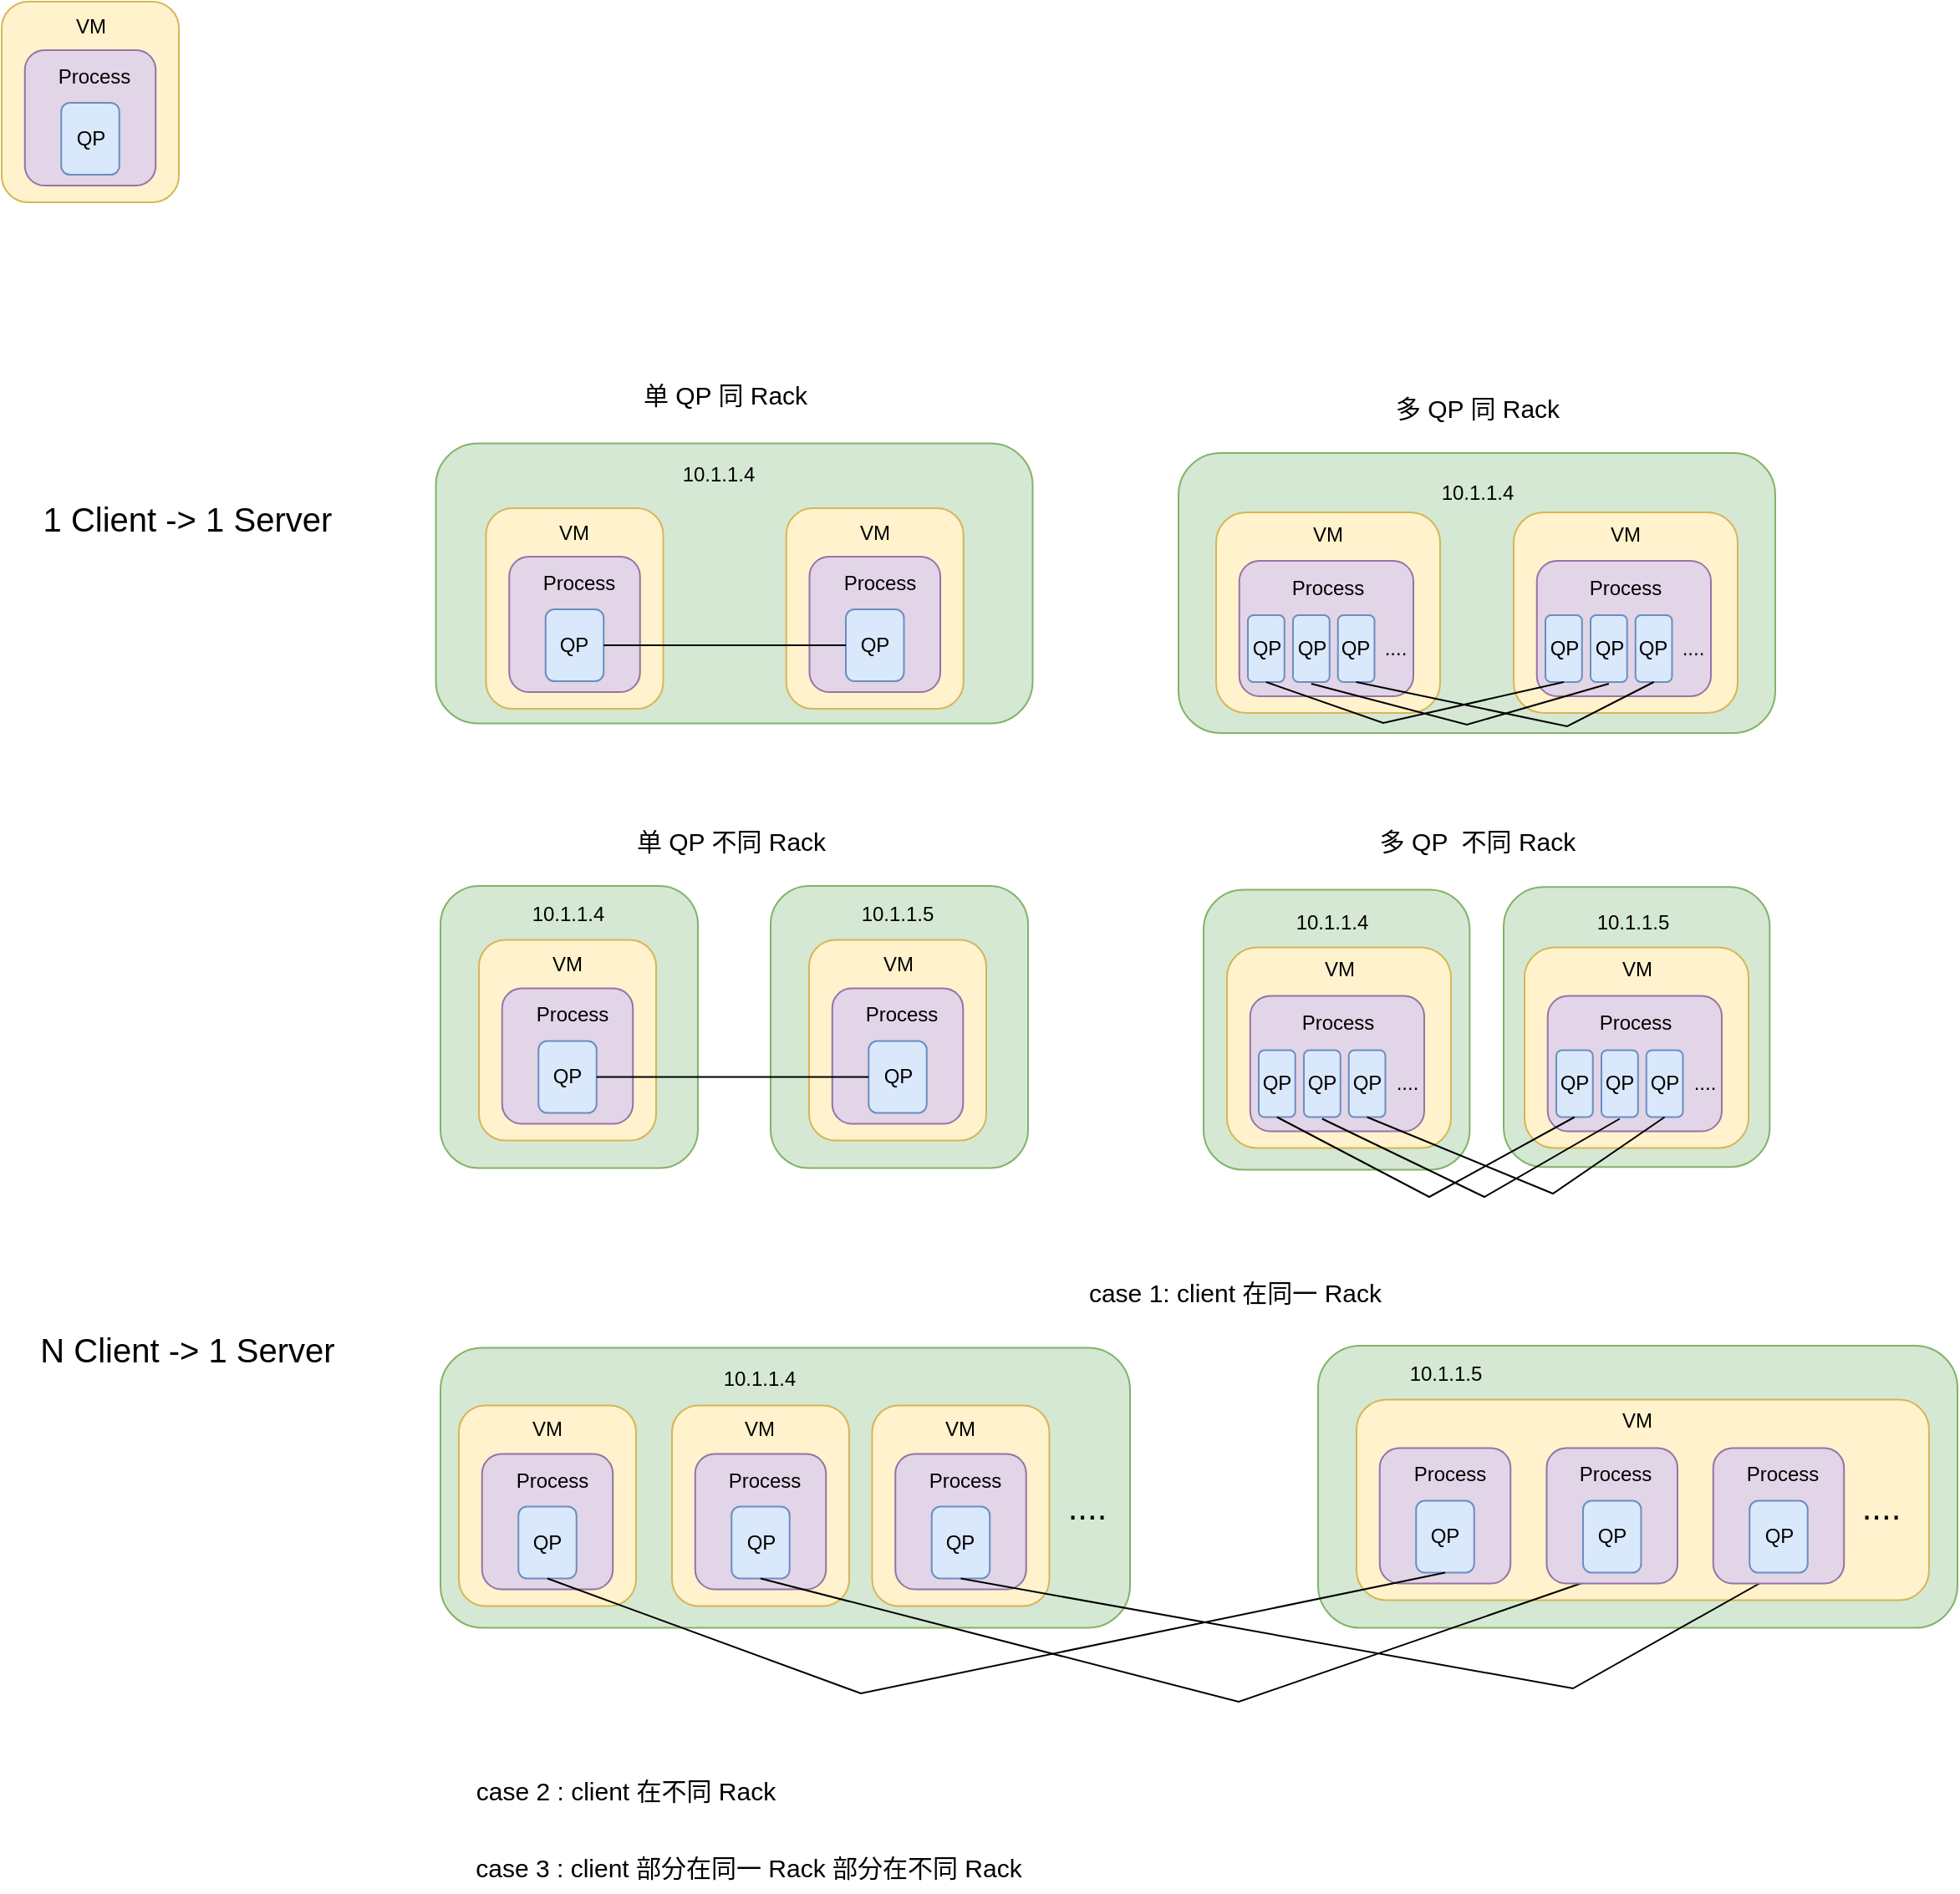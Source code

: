 <mxfile version="26.2.14">
  <diagram name="第 1 页" id="bb4P5hw4HZRwwf8iZv8R">
    <mxGraphModel dx="2183" dy="1840" grid="0" gridSize="10" guides="1" tooltips="1" connect="1" arrows="1" fold="1" page="0" pageScale="1" pageWidth="827" pageHeight="1169" math="0" shadow="0">
      <root>
        <mxCell id="0" />
        <mxCell id="1" parent="0" />
        <mxCell id="e23MiZItnUsEhFVkmW49-111" value="" style="rounded=1;whiteSpace=wrap;html=1;fillColor=#d5e8d4;strokeColor=#82b366;" vertex="1" parent="1">
          <mxGeometry x="681.5" y="-5.38" width="159.19" height="167.5" as="geometry" />
        </mxCell>
        <mxCell id="e23MiZItnUsEhFVkmW49-19" value="" style="rounded=1;whiteSpace=wrap;html=1;fillColor=#d5e8d4;strokeColor=#82b366;" vertex="1" parent="1">
          <mxGeometry x="487" y="-265" width="357" height="167.5" as="geometry" />
        </mxCell>
        <mxCell id="89p4u61IxVl6NUVOiBiR-15" value="" style="rounded=1;whiteSpace=wrap;html=1;fillColor=#d5e8d4;strokeColor=#82b366;" parent="1" vertex="1">
          <mxGeometry x="42.75" y="-270.75" width="357" height="167.5" as="geometry" />
        </mxCell>
        <mxCell id="89p4u61IxVl6NUVOiBiR-1" value="" style="rounded=1;whiteSpace=wrap;html=1;fillColor=#fff2cc;strokeColor=#d6b656;" parent="1" vertex="1">
          <mxGeometry x="252.37" y="-232" width="106" height="120" as="geometry" />
        </mxCell>
        <mxCell id="89p4u61IxVl6NUVOiBiR-5" value="VM" style="text;strokeColor=none;align=center;fillColor=none;html=1;verticalAlign=middle;whiteSpace=wrap;rounded=0;" parent="1" vertex="1">
          <mxGeometry x="279.87" y="-224" width="51" height="13" as="geometry" />
        </mxCell>
        <mxCell id="89p4u61IxVl6NUVOiBiR-20" value="10.1.1.4" style="text;strokeColor=none;align=center;fillColor=none;html=1;verticalAlign=middle;whiteSpace=wrap;rounded=0;" parent="1" vertex="1">
          <mxGeometry x="156" y="-267" width="112" height="30" as="geometry" />
        </mxCell>
        <mxCell id="89p4u61IxVl6NUVOiBiR-43" value="" style="rounded=1;whiteSpace=wrap;html=1;fillColor=#e1d5e7;strokeColor=#9673a6;" parent="1" vertex="1">
          <mxGeometry x="266.25" y="-203" width="78.25" height="81" as="geometry" />
        </mxCell>
        <mxCell id="89p4u61IxVl6NUVOiBiR-3" value="QP" style="rounded=1;whiteSpace=wrap;html=1;fillColor=#dae8fc;strokeColor=#6c8ebf;" parent="1" vertex="1">
          <mxGeometry x="288" y="-171.5" width="34.75" height="43" as="geometry" />
        </mxCell>
        <mxCell id="89p4u61IxVl6NUVOiBiR-44" value="Process" style="text;strokeColor=none;align=center;fillColor=none;html=1;verticalAlign=middle;whiteSpace=wrap;rounded=0;" parent="1" vertex="1">
          <mxGeometry x="281.5" y="-195" width="53.25" height="16" as="geometry" />
        </mxCell>
        <mxCell id="89p4u61IxVl6NUVOiBiR-58" value="" style="rounded=1;whiteSpace=wrap;html=1;fillColor=#fff2cc;strokeColor=#d6b656;" parent="1" vertex="1">
          <mxGeometry x="72.75" y="-232" width="106" height="120" as="geometry" />
        </mxCell>
        <mxCell id="89p4u61IxVl6NUVOiBiR-59" value="VM" style="text;strokeColor=none;align=center;fillColor=none;html=1;verticalAlign=middle;whiteSpace=wrap;rounded=0;" parent="1" vertex="1">
          <mxGeometry x="100.25" y="-224" width="51" height="13" as="geometry" />
        </mxCell>
        <mxCell id="89p4u61IxVl6NUVOiBiR-60" value="" style="rounded=1;whiteSpace=wrap;html=1;fillColor=#e1d5e7;strokeColor=#9673a6;" parent="1" vertex="1">
          <mxGeometry x="86.63" y="-203" width="78.25" height="81" as="geometry" />
        </mxCell>
        <mxCell id="89p4u61IxVl6NUVOiBiR-61" value="QP" style="rounded=1;whiteSpace=wrap;html=1;fillColor=#dae8fc;strokeColor=#6c8ebf;" parent="1" vertex="1">
          <mxGeometry x="108.38" y="-171.5" width="34.75" height="43" as="geometry" />
        </mxCell>
        <mxCell id="89p4u61IxVl6NUVOiBiR-62" value="Process" style="text;strokeColor=none;align=center;fillColor=none;html=1;verticalAlign=middle;whiteSpace=wrap;rounded=0;" parent="1" vertex="1">
          <mxGeometry x="101.88" y="-195" width="53.25" height="16" as="geometry" />
        </mxCell>
        <mxCell id="89p4u61IxVl6NUVOiBiR-63" value="" style="endArrow=none;html=1;rounded=0;exitX=1;exitY=0.5;exitDx=0;exitDy=0;entryX=0;entryY=0.5;entryDx=0;entryDy=0;" parent="1" source="89p4u61IxVl6NUVOiBiR-61" target="89p4u61IxVl6NUVOiBiR-3" edge="1">
          <mxGeometry width="50" height="50" relative="1" as="geometry">
            <mxPoint x="101.75" y="48" as="sourcePoint" />
            <mxPoint x="151.75" y="-2" as="targetPoint" />
          </mxGeometry>
        </mxCell>
        <mxCell id="89p4u61IxVl6NUVOiBiR-65" value="" style="rounded=1;whiteSpace=wrap;html=1;fillColor=#fff2cc;strokeColor=#d6b656;" parent="1" vertex="1">
          <mxGeometry x="509.5" y="-229.5" width="134" height="120" as="geometry" />
        </mxCell>
        <mxCell id="89p4u61IxVl6NUVOiBiR-66" value="VM" style="text;strokeColor=none;align=center;fillColor=none;html=1;verticalAlign=middle;whiteSpace=wrap;rounded=0;" parent="1" vertex="1">
          <mxGeometry x="551" y="-222.5" width="51" height="13" as="geometry" />
        </mxCell>
        <mxCell id="89p4u61IxVl6NUVOiBiR-67" value="" style="rounded=1;whiteSpace=wrap;html=1;fillColor=#e1d5e7;strokeColor=#9673a6;" parent="1" vertex="1">
          <mxGeometry x="523.38" y="-200.5" width="104.12" height="81" as="geometry" />
        </mxCell>
        <mxCell id="89p4u61IxVl6NUVOiBiR-68" value="QP" style="rounded=1;whiteSpace=wrap;html=1;fillColor=#dae8fc;strokeColor=#6c8ebf;" parent="1" vertex="1">
          <mxGeometry x="528.5" y="-168" width="21.87" height="40" as="geometry" />
        </mxCell>
        <mxCell id="89p4u61IxVl6NUVOiBiR-69" value="Process" style="text;strokeColor=none;align=center;fillColor=none;html=1;verticalAlign=middle;whiteSpace=wrap;rounded=0;" parent="1" vertex="1">
          <mxGeometry x="549.87" y="-192.5" width="53.25" height="16" as="geometry" />
        </mxCell>
        <mxCell id="e23MiZItnUsEhFVkmW49-17" value="单 QP 同 Rack" style="text;strokeColor=none;align=center;fillColor=none;html=1;verticalAlign=middle;whiteSpace=wrap;rounded=0;fontSize=15;" vertex="1" parent="1">
          <mxGeometry x="160.63" y="-315" width="109.5" height="30" as="geometry" />
        </mxCell>
        <mxCell id="e23MiZItnUsEhFVkmW49-20" style="edgeStyle=orthogonalEdgeStyle;rounded=0;orthogonalLoop=1;jettySize=auto;html=1;exitX=0.5;exitY=1;exitDx=0;exitDy=0;" edge="1" parent="1" source="89p4u61IxVl6NUVOiBiR-66" target="89p4u61IxVl6NUVOiBiR-66">
          <mxGeometry relative="1" as="geometry" />
        </mxCell>
        <mxCell id="e23MiZItnUsEhFVkmW49-21" value="QP" style="rounded=1;whiteSpace=wrap;html=1;fillColor=#dae8fc;strokeColor=#6c8ebf;" vertex="1" parent="1">
          <mxGeometry x="555.5" y="-168" width="21.87" height="40" as="geometry" />
        </mxCell>
        <mxCell id="e23MiZItnUsEhFVkmW49-22" value="...." style="text;strokeColor=none;align=center;fillColor=none;html=1;verticalAlign=middle;whiteSpace=wrap;rounded=0;" vertex="1" parent="1">
          <mxGeometry x="604.24" y="-157" width="26.13" height="17.5" as="geometry" />
        </mxCell>
        <mxCell id="e23MiZItnUsEhFVkmW49-25" value="QP" style="rounded=1;whiteSpace=wrap;html=1;fillColor=#dae8fc;strokeColor=#6c8ebf;" vertex="1" parent="1">
          <mxGeometry x="582.37" y="-168" width="21.87" height="40" as="geometry" />
        </mxCell>
        <mxCell id="e23MiZItnUsEhFVkmW49-26" value="" style="rounded=1;whiteSpace=wrap;html=1;fillColor=#fff2cc;strokeColor=#d6b656;" vertex="1" parent="1">
          <mxGeometry x="687.5" y="-229.5" width="134" height="120" as="geometry" />
        </mxCell>
        <mxCell id="e23MiZItnUsEhFVkmW49-27" value="VM" style="text;strokeColor=none;align=center;fillColor=none;html=1;verticalAlign=middle;whiteSpace=wrap;rounded=0;" vertex="1" parent="1">
          <mxGeometry x="729" y="-222.5" width="51" height="13" as="geometry" />
        </mxCell>
        <mxCell id="e23MiZItnUsEhFVkmW49-28" value="" style="rounded=1;whiteSpace=wrap;html=1;fillColor=#e1d5e7;strokeColor=#9673a6;" vertex="1" parent="1">
          <mxGeometry x="701.38" y="-200.5" width="104.12" height="81" as="geometry" />
        </mxCell>
        <mxCell id="e23MiZItnUsEhFVkmW49-29" value="QP" style="rounded=1;whiteSpace=wrap;html=1;fillColor=#dae8fc;strokeColor=#6c8ebf;" vertex="1" parent="1">
          <mxGeometry x="706.5" y="-168" width="21.87" height="40" as="geometry" />
        </mxCell>
        <mxCell id="e23MiZItnUsEhFVkmW49-30" value="Process" style="text;strokeColor=none;align=center;fillColor=none;html=1;verticalAlign=middle;whiteSpace=wrap;rounded=0;" vertex="1" parent="1">
          <mxGeometry x="727.87" y="-192.5" width="53.25" height="16" as="geometry" />
        </mxCell>
        <mxCell id="e23MiZItnUsEhFVkmW49-31" style="edgeStyle=orthogonalEdgeStyle;rounded=0;orthogonalLoop=1;jettySize=auto;html=1;exitX=0.5;exitY=1;exitDx=0;exitDy=0;" edge="1" parent="1" source="e23MiZItnUsEhFVkmW49-27" target="e23MiZItnUsEhFVkmW49-27">
          <mxGeometry relative="1" as="geometry" />
        </mxCell>
        <mxCell id="e23MiZItnUsEhFVkmW49-32" value="QP" style="rounded=1;whiteSpace=wrap;html=1;fillColor=#dae8fc;strokeColor=#6c8ebf;" vertex="1" parent="1">
          <mxGeometry x="733.5" y="-168" width="21.87" height="40" as="geometry" />
        </mxCell>
        <mxCell id="e23MiZItnUsEhFVkmW49-33" value="...." style="text;strokeColor=none;align=center;fillColor=none;html=1;verticalAlign=middle;whiteSpace=wrap;rounded=0;" vertex="1" parent="1">
          <mxGeometry x="782.24" y="-157" width="26.13" height="17.5" as="geometry" />
        </mxCell>
        <mxCell id="e23MiZItnUsEhFVkmW49-34" value="QP" style="rounded=1;whiteSpace=wrap;html=1;fillColor=#dae8fc;strokeColor=#6c8ebf;" vertex="1" parent="1">
          <mxGeometry x="760.37" y="-168" width="21.87" height="40" as="geometry" />
        </mxCell>
        <mxCell id="e23MiZItnUsEhFVkmW49-36" value="" style="endArrow=none;html=1;rounded=0;exitX=0.5;exitY=1;exitDx=0;exitDy=0;entryX=0.5;entryY=1;entryDx=0;entryDy=0;" edge="1" parent="1" source="89p4u61IxVl6NUVOiBiR-68" target="e23MiZItnUsEhFVkmW49-29">
          <mxGeometry width="50" height="50" relative="1" as="geometry">
            <mxPoint x="630.5" y="-48.5" as="sourcePoint" />
            <mxPoint x="680.5" y="-98.5" as="targetPoint" />
            <Array as="points">
              <mxPoint x="609.5" y="-103.5" />
            </Array>
          </mxGeometry>
        </mxCell>
        <mxCell id="e23MiZItnUsEhFVkmW49-37" value="" style="endArrow=none;html=1;rounded=0;exitX=0.5;exitY=1;exitDx=0;exitDy=0;entryX=0.5;entryY=1;entryDx=0;entryDy=0;" edge="1" parent="1">
          <mxGeometry width="50" height="50" relative="1" as="geometry">
            <mxPoint x="566.435" y="-127" as="sourcePoint" />
            <mxPoint x="744.435" y="-127" as="targetPoint" />
            <Array as="points">
              <mxPoint x="659.5" y="-102.5" />
            </Array>
          </mxGeometry>
        </mxCell>
        <mxCell id="e23MiZItnUsEhFVkmW49-38" value="" style="endArrow=none;html=1;rounded=0;exitX=0.5;exitY=1;exitDx=0;exitDy=0;entryX=0.5;entryY=1;entryDx=0;entryDy=0;" edge="1" parent="1" source="e23MiZItnUsEhFVkmW49-25" target="e23MiZItnUsEhFVkmW49-34">
          <mxGeometry width="50" height="50" relative="1" as="geometry">
            <mxPoint x="761.5" y="-33.5" as="sourcePoint" />
            <mxPoint x="811.5" y="-83.5" as="targetPoint" />
            <Array as="points">
              <mxPoint x="719.5" y="-101.5" />
            </Array>
          </mxGeometry>
        </mxCell>
        <mxCell id="e23MiZItnUsEhFVkmW49-39" value="多 QP 同 Rack" style="text;strokeColor=none;align=center;fillColor=none;html=1;verticalAlign=middle;whiteSpace=wrap;rounded=0;fontSize=15;" vertex="1" parent="1">
          <mxGeometry x="610.75" y="-307" width="109.5" height="30" as="geometry" />
        </mxCell>
        <mxCell id="e23MiZItnUsEhFVkmW49-41" value="" style="rounded=1;whiteSpace=wrap;html=1;fillColor=#d5e8d4;strokeColor=#82b366;" vertex="1" parent="1">
          <mxGeometry x="45.5" y="-6" width="154" height="168.75" as="geometry" />
        </mxCell>
        <mxCell id="e23MiZItnUsEhFVkmW49-47" value="" style="rounded=1;whiteSpace=wrap;html=1;fillColor=#fff2cc;strokeColor=#d6b656;" vertex="1" parent="1">
          <mxGeometry x="68.5" y="26.25" width="106" height="120" as="geometry" />
        </mxCell>
        <mxCell id="e23MiZItnUsEhFVkmW49-48" value="VM" style="text;strokeColor=none;align=center;fillColor=none;html=1;verticalAlign=middle;whiteSpace=wrap;rounded=0;" vertex="1" parent="1">
          <mxGeometry x="96" y="34.25" width="51" height="13" as="geometry" />
        </mxCell>
        <mxCell id="e23MiZItnUsEhFVkmW49-49" value="" style="rounded=1;whiteSpace=wrap;html=1;fillColor=#e1d5e7;strokeColor=#9673a6;" vertex="1" parent="1">
          <mxGeometry x="82.38" y="55.25" width="78.25" height="81" as="geometry" />
        </mxCell>
        <mxCell id="e23MiZItnUsEhFVkmW49-50" value="QP" style="rounded=1;whiteSpace=wrap;html=1;fillColor=#dae8fc;strokeColor=#6c8ebf;" vertex="1" parent="1">
          <mxGeometry x="104.13" y="86.75" width="34.75" height="43" as="geometry" />
        </mxCell>
        <mxCell id="e23MiZItnUsEhFVkmW49-51" value="Process" style="text;strokeColor=none;align=center;fillColor=none;html=1;verticalAlign=middle;whiteSpace=wrap;rounded=0;" vertex="1" parent="1">
          <mxGeometry x="97.63" y="63.25" width="53.25" height="16" as="geometry" />
        </mxCell>
        <mxCell id="e23MiZItnUsEhFVkmW49-52" value="" style="rounded=1;whiteSpace=wrap;html=1;fillColor=#fff2cc;strokeColor=#d6b656;" vertex="1" parent="1">
          <mxGeometry x="-217" y="-535" width="106" height="120" as="geometry" />
        </mxCell>
        <mxCell id="e23MiZItnUsEhFVkmW49-53" value="VM" style="text;strokeColor=none;align=center;fillColor=none;html=1;verticalAlign=middle;whiteSpace=wrap;rounded=0;" vertex="1" parent="1">
          <mxGeometry x="-189.5" y="-527" width="51" height="13" as="geometry" />
        </mxCell>
        <mxCell id="e23MiZItnUsEhFVkmW49-54" value="" style="rounded=1;whiteSpace=wrap;html=1;fillColor=#e1d5e7;strokeColor=#9673a6;" vertex="1" parent="1">
          <mxGeometry x="-203.12" y="-506" width="78.25" height="81" as="geometry" />
        </mxCell>
        <mxCell id="e23MiZItnUsEhFVkmW49-55" value="QP" style="rounded=1;whiteSpace=wrap;html=1;fillColor=#dae8fc;strokeColor=#6c8ebf;" vertex="1" parent="1">
          <mxGeometry x="-181.37" y="-474.5" width="34.75" height="43" as="geometry" />
        </mxCell>
        <mxCell id="e23MiZItnUsEhFVkmW49-56" value="Process" style="text;strokeColor=none;align=center;fillColor=none;html=1;verticalAlign=middle;whiteSpace=wrap;rounded=0;" vertex="1" parent="1">
          <mxGeometry x="-187.87" y="-498" width="53.25" height="16" as="geometry" />
        </mxCell>
        <mxCell id="e23MiZItnUsEhFVkmW49-57" value="10.1.1.4" style="text;strokeColor=none;align=center;fillColor=none;html=1;verticalAlign=middle;whiteSpace=wrap;rounded=0;" vertex="1" parent="1">
          <mxGeometry x="65.51" y="-3.75" width="112" height="30" as="geometry" />
        </mxCell>
        <mxCell id="e23MiZItnUsEhFVkmW49-58" value="" style="rounded=1;whiteSpace=wrap;html=1;fillColor=#d5e8d4;strokeColor=#82b366;" vertex="1" parent="1">
          <mxGeometry x="243" y="-6" width="154" height="168.75" as="geometry" />
        </mxCell>
        <mxCell id="e23MiZItnUsEhFVkmW49-59" value="" style="rounded=1;whiteSpace=wrap;html=1;fillColor=#fff2cc;strokeColor=#d6b656;" vertex="1" parent="1">
          <mxGeometry x="266" y="26.25" width="106" height="120" as="geometry" />
        </mxCell>
        <mxCell id="e23MiZItnUsEhFVkmW49-60" value="VM" style="text;strokeColor=none;align=center;fillColor=none;html=1;verticalAlign=middle;whiteSpace=wrap;rounded=0;" vertex="1" parent="1">
          <mxGeometry x="293.5" y="34.25" width="51" height="13" as="geometry" />
        </mxCell>
        <mxCell id="e23MiZItnUsEhFVkmW49-61" value="" style="rounded=1;whiteSpace=wrap;html=1;fillColor=#e1d5e7;strokeColor=#9673a6;" vertex="1" parent="1">
          <mxGeometry x="279.88" y="55.25" width="78.25" height="81" as="geometry" />
        </mxCell>
        <mxCell id="e23MiZItnUsEhFVkmW49-62" value="QP" style="rounded=1;whiteSpace=wrap;html=1;fillColor=#dae8fc;strokeColor=#6c8ebf;" vertex="1" parent="1">
          <mxGeometry x="301.63" y="86.75" width="34.75" height="43" as="geometry" />
        </mxCell>
        <mxCell id="e23MiZItnUsEhFVkmW49-63" value="Process" style="text;strokeColor=none;align=center;fillColor=none;html=1;verticalAlign=middle;whiteSpace=wrap;rounded=0;" vertex="1" parent="1">
          <mxGeometry x="295.13" y="63.25" width="53.25" height="16" as="geometry" />
        </mxCell>
        <mxCell id="e23MiZItnUsEhFVkmW49-64" value="10.1.1.5" style="text;strokeColor=none;align=center;fillColor=none;html=1;verticalAlign=middle;whiteSpace=wrap;rounded=0;" vertex="1" parent="1">
          <mxGeometry x="263.01" y="-3.75" width="112" height="30" as="geometry" />
        </mxCell>
        <mxCell id="e23MiZItnUsEhFVkmW49-65" value="10.1.1.4" style="text;strokeColor=none;align=center;fillColor=none;html=1;verticalAlign=middle;whiteSpace=wrap;rounded=0;" vertex="1" parent="1">
          <mxGeometry x="609.5" y="-256.25" width="112" height="30" as="geometry" />
        </mxCell>
        <mxCell id="e23MiZItnUsEhFVkmW49-66" value="" style="endArrow=none;html=1;rounded=0;exitX=1;exitY=0.5;exitDx=0;exitDy=0;entryX=0;entryY=0.5;entryDx=0;entryDy=0;" edge="1" parent="1" source="e23MiZItnUsEhFVkmW49-50" target="e23MiZItnUsEhFVkmW49-62">
          <mxGeometry width="50" height="50" relative="1" as="geometry">
            <mxPoint x="171" y="243" as="sourcePoint" />
            <mxPoint x="221" y="193" as="targetPoint" />
          </mxGeometry>
        </mxCell>
        <mxCell id="e23MiZItnUsEhFVkmW49-67" value="单 QP 不同 Rack" style="text;strokeColor=none;align=center;fillColor=none;html=1;verticalAlign=middle;whiteSpace=wrap;rounded=0;fontSize=15;" vertex="1" parent="1">
          <mxGeometry x="143.13" y="-48" width="153" height="30" as="geometry" />
        </mxCell>
        <mxCell id="e23MiZItnUsEhFVkmW49-68" value="1 Client -&amp;gt; 1 Server&amp;nbsp;" style="text;strokeColor=none;align=center;fillColor=none;html=1;verticalAlign=middle;whiteSpace=wrap;rounded=0;fontSize=20;" vertex="1" parent="1">
          <mxGeometry x="-199.18" y="-241" width="192" height="30" as="geometry" />
        </mxCell>
        <mxCell id="e23MiZItnUsEhFVkmW49-70" value="N Client -&amp;gt; 1 Server&amp;nbsp;" style="text;strokeColor=none;align=center;fillColor=none;html=1;verticalAlign=middle;whiteSpace=wrap;rounded=0;fontSize=20;" vertex="1" parent="1">
          <mxGeometry x="-200.18" y="256" width="194" height="30" as="geometry" />
        </mxCell>
        <mxCell id="e23MiZItnUsEhFVkmW49-87" value="" style="rounded=1;whiteSpace=wrap;html=1;fillColor=#d5e8d4;strokeColor=#82b366;" vertex="1" parent="1">
          <mxGeometry x="502" y="-3.75" width="159.19" height="167.5" as="geometry" />
        </mxCell>
        <mxCell id="e23MiZItnUsEhFVkmW49-88" value="" style="rounded=1;whiteSpace=wrap;html=1;fillColor=#fff2cc;strokeColor=#d6b656;" vertex="1" parent="1">
          <mxGeometry x="516" y="30.75" width="134" height="120" as="geometry" />
        </mxCell>
        <mxCell id="e23MiZItnUsEhFVkmW49-89" value="VM" style="text;strokeColor=none;align=center;fillColor=none;html=1;verticalAlign=middle;whiteSpace=wrap;rounded=0;" vertex="1" parent="1">
          <mxGeometry x="557.5" y="37.75" width="51" height="13" as="geometry" />
        </mxCell>
        <mxCell id="e23MiZItnUsEhFVkmW49-90" value="" style="rounded=1;whiteSpace=wrap;html=1;fillColor=#e1d5e7;strokeColor=#9673a6;" vertex="1" parent="1">
          <mxGeometry x="529.88" y="59.75" width="104.12" height="81" as="geometry" />
        </mxCell>
        <mxCell id="e23MiZItnUsEhFVkmW49-91" value="QP" style="rounded=1;whiteSpace=wrap;html=1;fillColor=#dae8fc;strokeColor=#6c8ebf;" vertex="1" parent="1">
          <mxGeometry x="535" y="92.25" width="21.87" height="40" as="geometry" />
        </mxCell>
        <mxCell id="e23MiZItnUsEhFVkmW49-92" value="Process" style="text;strokeColor=none;align=center;fillColor=none;html=1;verticalAlign=middle;whiteSpace=wrap;rounded=0;" vertex="1" parent="1">
          <mxGeometry x="556.37" y="67.75" width="53.25" height="16" as="geometry" />
        </mxCell>
        <mxCell id="e23MiZItnUsEhFVkmW49-93" style="edgeStyle=orthogonalEdgeStyle;rounded=0;orthogonalLoop=1;jettySize=auto;html=1;exitX=0.5;exitY=1;exitDx=0;exitDy=0;" edge="1" parent="1" source="e23MiZItnUsEhFVkmW49-89" target="e23MiZItnUsEhFVkmW49-89">
          <mxGeometry relative="1" as="geometry" />
        </mxCell>
        <mxCell id="e23MiZItnUsEhFVkmW49-94" value="QP" style="rounded=1;whiteSpace=wrap;html=1;fillColor=#dae8fc;strokeColor=#6c8ebf;" vertex="1" parent="1">
          <mxGeometry x="562" y="92.25" width="21.87" height="40" as="geometry" />
        </mxCell>
        <mxCell id="e23MiZItnUsEhFVkmW49-95" value="...." style="text;strokeColor=none;align=center;fillColor=none;html=1;verticalAlign=middle;whiteSpace=wrap;rounded=0;" vertex="1" parent="1">
          <mxGeometry x="610.74" y="103.25" width="26.13" height="17.5" as="geometry" />
        </mxCell>
        <mxCell id="e23MiZItnUsEhFVkmW49-96" value="QP" style="rounded=1;whiteSpace=wrap;html=1;fillColor=#dae8fc;strokeColor=#6c8ebf;" vertex="1" parent="1">
          <mxGeometry x="588.87" y="92.25" width="21.87" height="40" as="geometry" />
        </mxCell>
        <mxCell id="e23MiZItnUsEhFVkmW49-97" value="" style="rounded=1;whiteSpace=wrap;html=1;fillColor=#fff2cc;strokeColor=#d6b656;" vertex="1" parent="1">
          <mxGeometry x="694" y="30.75" width="134" height="120" as="geometry" />
        </mxCell>
        <mxCell id="e23MiZItnUsEhFVkmW49-98" value="VM" style="text;strokeColor=none;align=center;fillColor=none;html=1;verticalAlign=middle;whiteSpace=wrap;rounded=0;" vertex="1" parent="1">
          <mxGeometry x="735.5" y="37.75" width="51" height="13" as="geometry" />
        </mxCell>
        <mxCell id="e23MiZItnUsEhFVkmW49-99" value="" style="rounded=1;whiteSpace=wrap;html=1;fillColor=#e1d5e7;strokeColor=#9673a6;" vertex="1" parent="1">
          <mxGeometry x="707.88" y="59.75" width="104.12" height="81" as="geometry" />
        </mxCell>
        <mxCell id="e23MiZItnUsEhFVkmW49-100" value="QP" style="rounded=1;whiteSpace=wrap;html=1;fillColor=#dae8fc;strokeColor=#6c8ebf;" vertex="1" parent="1">
          <mxGeometry x="713" y="92.25" width="21.87" height="40" as="geometry" />
        </mxCell>
        <mxCell id="e23MiZItnUsEhFVkmW49-101" value="Process" style="text;strokeColor=none;align=center;fillColor=none;html=1;verticalAlign=middle;whiteSpace=wrap;rounded=0;" vertex="1" parent="1">
          <mxGeometry x="734.37" y="67.75" width="53.25" height="16" as="geometry" />
        </mxCell>
        <mxCell id="e23MiZItnUsEhFVkmW49-102" style="edgeStyle=orthogonalEdgeStyle;rounded=0;orthogonalLoop=1;jettySize=auto;html=1;exitX=0.5;exitY=1;exitDx=0;exitDy=0;" edge="1" parent="1" source="e23MiZItnUsEhFVkmW49-98" target="e23MiZItnUsEhFVkmW49-98">
          <mxGeometry relative="1" as="geometry" />
        </mxCell>
        <mxCell id="e23MiZItnUsEhFVkmW49-103" value="QP" style="rounded=1;whiteSpace=wrap;html=1;fillColor=#dae8fc;strokeColor=#6c8ebf;" vertex="1" parent="1">
          <mxGeometry x="740" y="92.25" width="21.87" height="40" as="geometry" />
        </mxCell>
        <mxCell id="e23MiZItnUsEhFVkmW49-104" value="...." style="text;strokeColor=none;align=center;fillColor=none;html=1;verticalAlign=middle;whiteSpace=wrap;rounded=0;" vertex="1" parent="1">
          <mxGeometry x="788.74" y="103.25" width="26.13" height="17.5" as="geometry" />
        </mxCell>
        <mxCell id="e23MiZItnUsEhFVkmW49-105" value="QP" style="rounded=1;whiteSpace=wrap;html=1;fillColor=#dae8fc;strokeColor=#6c8ebf;" vertex="1" parent="1">
          <mxGeometry x="766.87" y="92.25" width="21.87" height="40" as="geometry" />
        </mxCell>
        <mxCell id="e23MiZItnUsEhFVkmW49-106" value="" style="endArrow=none;html=1;rounded=0;exitX=0.5;exitY=1;exitDx=0;exitDy=0;entryX=0.5;entryY=1;entryDx=0;entryDy=0;" edge="1" parent="1" source="e23MiZItnUsEhFVkmW49-91" target="e23MiZItnUsEhFVkmW49-100">
          <mxGeometry width="50" height="50" relative="1" as="geometry">
            <mxPoint x="637" y="211.75" as="sourcePoint" />
            <mxPoint x="687" y="161.75" as="targetPoint" />
            <Array as="points">
              <mxPoint x="637" y="180" />
            </Array>
          </mxGeometry>
        </mxCell>
        <mxCell id="e23MiZItnUsEhFVkmW49-107" value="" style="endArrow=none;html=1;rounded=0;exitX=0.5;exitY=1;exitDx=0;exitDy=0;entryX=0.5;entryY=1;entryDx=0;entryDy=0;" edge="1" parent="1">
          <mxGeometry width="50" height="50" relative="1" as="geometry">
            <mxPoint x="572.935" y="133.25" as="sourcePoint" />
            <mxPoint x="750.935" y="133.25" as="targetPoint" />
            <Array as="points">
              <mxPoint x="670" y="180" />
            </Array>
          </mxGeometry>
        </mxCell>
        <mxCell id="e23MiZItnUsEhFVkmW49-108" value="" style="endArrow=none;html=1;rounded=0;exitX=0.5;exitY=1;exitDx=0;exitDy=0;entryX=0.5;entryY=1;entryDx=0;entryDy=0;" edge="1" parent="1" source="e23MiZItnUsEhFVkmW49-96" target="e23MiZItnUsEhFVkmW49-105">
          <mxGeometry width="50" height="50" relative="1" as="geometry">
            <mxPoint x="768" y="226.75" as="sourcePoint" />
            <mxPoint x="818" y="176.75" as="targetPoint" />
            <Array as="points">
              <mxPoint x="711" y="178" />
            </Array>
          </mxGeometry>
        </mxCell>
        <mxCell id="e23MiZItnUsEhFVkmW49-109" value="多 QP &amp;nbsp;不同 Rack" style="text;strokeColor=none;align=center;fillColor=none;html=1;verticalAlign=middle;whiteSpace=wrap;rounded=0;fontSize=15;" vertex="1" parent="1">
          <mxGeometry x="585.75" y="-48" width="159.5" height="30" as="geometry" />
        </mxCell>
        <mxCell id="e23MiZItnUsEhFVkmW49-110" value="10.1.1.4" style="text;strokeColor=none;align=center;fillColor=none;html=1;verticalAlign=middle;whiteSpace=wrap;rounded=0;" vertex="1" parent="1">
          <mxGeometry x="523.38" y="0.75" width="112" height="30" as="geometry" />
        </mxCell>
        <mxCell id="e23MiZItnUsEhFVkmW49-112" value="10.1.1.5" style="text;strokeColor=none;align=center;fillColor=none;html=1;verticalAlign=middle;whiteSpace=wrap;rounded=0;" vertex="1" parent="1">
          <mxGeometry x="702.88" y="0.75" width="112" height="30" as="geometry" />
        </mxCell>
        <mxCell id="e23MiZItnUsEhFVkmW49-113" value="" style="rounded=1;whiteSpace=wrap;html=1;fillColor=#d5e8d4;strokeColor=#82b366;" vertex="1" parent="1">
          <mxGeometry x="45.5" y="270.25" width="412.5" height="167.5" as="geometry" />
        </mxCell>
        <mxCell id="e23MiZItnUsEhFVkmW49-114" value="" style="rounded=1;whiteSpace=wrap;html=1;fillColor=#fff2cc;strokeColor=#d6b656;" vertex="1" parent="1">
          <mxGeometry x="183.99" y="304.75" width="106" height="120" as="geometry" />
        </mxCell>
        <mxCell id="e23MiZItnUsEhFVkmW49-115" value="VM" style="text;strokeColor=none;align=center;fillColor=none;html=1;verticalAlign=middle;whiteSpace=wrap;rounded=0;" vertex="1" parent="1">
          <mxGeometry x="211.49" y="312.75" width="51" height="13" as="geometry" />
        </mxCell>
        <mxCell id="e23MiZItnUsEhFVkmW49-116" value="10.1.1.4" style="text;strokeColor=none;align=center;fillColor=none;html=1;verticalAlign=middle;whiteSpace=wrap;rounded=0;" vertex="1" parent="1">
          <mxGeometry x="180.37" y="276.75" width="113.25" height="25.25" as="geometry" />
        </mxCell>
        <mxCell id="e23MiZItnUsEhFVkmW49-117" value="" style="rounded=1;whiteSpace=wrap;html=1;fillColor=#e1d5e7;strokeColor=#9673a6;" vertex="1" parent="1">
          <mxGeometry x="197.87" y="333.75" width="78.25" height="81" as="geometry" />
        </mxCell>
        <mxCell id="e23MiZItnUsEhFVkmW49-118" value="QP" style="rounded=1;whiteSpace=wrap;html=1;fillColor=#dae8fc;strokeColor=#6c8ebf;" vertex="1" parent="1">
          <mxGeometry x="219.62" y="365.25" width="34.75" height="43" as="geometry" />
        </mxCell>
        <mxCell id="e23MiZItnUsEhFVkmW49-119" value="Process" style="text;strokeColor=none;align=center;fillColor=none;html=1;verticalAlign=middle;whiteSpace=wrap;rounded=0;" vertex="1" parent="1">
          <mxGeometry x="213.12" y="341.75" width="53.25" height="16" as="geometry" />
        </mxCell>
        <mxCell id="e23MiZItnUsEhFVkmW49-120" value="" style="rounded=1;whiteSpace=wrap;html=1;fillColor=#fff2cc;strokeColor=#d6b656;" vertex="1" parent="1">
          <mxGeometry x="56.49" y="304.75" width="106" height="120" as="geometry" />
        </mxCell>
        <mxCell id="e23MiZItnUsEhFVkmW49-121" value="VM" style="text;strokeColor=none;align=center;fillColor=none;html=1;verticalAlign=middle;whiteSpace=wrap;rounded=0;" vertex="1" parent="1">
          <mxGeometry x="83.99" y="312.75" width="51" height="13" as="geometry" />
        </mxCell>
        <mxCell id="e23MiZItnUsEhFVkmW49-122" value="" style="rounded=1;whiteSpace=wrap;html=1;fillColor=#e1d5e7;strokeColor=#9673a6;" vertex="1" parent="1">
          <mxGeometry x="70.37" y="333.75" width="78.25" height="81" as="geometry" />
        </mxCell>
        <mxCell id="e23MiZItnUsEhFVkmW49-123" value="QP" style="rounded=1;whiteSpace=wrap;html=1;fillColor=#dae8fc;strokeColor=#6c8ebf;" vertex="1" parent="1">
          <mxGeometry x="92.12" y="365.25" width="34.75" height="43" as="geometry" />
        </mxCell>
        <mxCell id="e23MiZItnUsEhFVkmW49-124" value="Process" style="text;strokeColor=none;align=center;fillColor=none;html=1;verticalAlign=middle;whiteSpace=wrap;rounded=0;" vertex="1" parent="1">
          <mxGeometry x="85.62" y="341.75" width="53.25" height="16" as="geometry" />
        </mxCell>
        <mxCell id="e23MiZItnUsEhFVkmW49-126" value="case 1: client 在同一 Rack" style="text;strokeColor=none;align=center;fillColor=none;html=1;verticalAlign=middle;whiteSpace=wrap;rounded=0;fontSize=15;" vertex="1" parent="1">
          <mxGeometry x="413.12" y="222" width="216" height="30" as="geometry" />
        </mxCell>
        <mxCell id="e23MiZItnUsEhFVkmW49-127" value="" style="rounded=1;whiteSpace=wrap;html=1;fillColor=#fff2cc;strokeColor=#d6b656;" vertex="1" parent="1">
          <mxGeometry x="303.74" y="304.75" width="106" height="120" as="geometry" />
        </mxCell>
        <mxCell id="e23MiZItnUsEhFVkmW49-128" value="VM" style="text;strokeColor=none;align=center;fillColor=none;html=1;verticalAlign=middle;whiteSpace=wrap;rounded=0;" vertex="1" parent="1">
          <mxGeometry x="331.24" y="312.75" width="51" height="13" as="geometry" />
        </mxCell>
        <mxCell id="e23MiZItnUsEhFVkmW49-129" value="" style="rounded=1;whiteSpace=wrap;html=1;fillColor=#e1d5e7;strokeColor=#9673a6;" vertex="1" parent="1">
          <mxGeometry x="317.62" y="333.75" width="78.25" height="81" as="geometry" />
        </mxCell>
        <mxCell id="e23MiZItnUsEhFVkmW49-130" value="QP" style="rounded=1;whiteSpace=wrap;html=1;fillColor=#dae8fc;strokeColor=#6c8ebf;" vertex="1" parent="1">
          <mxGeometry x="339.37" y="365.25" width="34.75" height="43" as="geometry" />
        </mxCell>
        <mxCell id="e23MiZItnUsEhFVkmW49-131" value="Process" style="text;strokeColor=none;align=center;fillColor=none;html=1;verticalAlign=middle;whiteSpace=wrap;rounded=0;" vertex="1" parent="1">
          <mxGeometry x="332.87" y="341.75" width="53.25" height="16" as="geometry" />
        </mxCell>
        <mxCell id="e23MiZItnUsEhFVkmW49-132" value="...." style="text;strokeColor=none;align=center;fillColor=none;html=1;verticalAlign=middle;whiteSpace=wrap;rounded=0;fontSize=21;" vertex="1" parent="1">
          <mxGeometry x="414.99" y="349.75" width="34.63" height="30" as="geometry" />
        </mxCell>
        <mxCell id="e23MiZItnUsEhFVkmW49-133" value="" style="rounded=1;whiteSpace=wrap;html=1;fillColor=#d5e8d4;strokeColor=#82b366;" vertex="1" parent="1">
          <mxGeometry x="570.49" y="269" width="382.5" height="168.75" as="geometry" />
        </mxCell>
        <mxCell id="e23MiZItnUsEhFVkmW49-134" value="" style="rounded=1;whiteSpace=wrap;html=1;fillColor=#fff2cc;strokeColor=#d6b656;" vertex="1" parent="1">
          <mxGeometry x="593.49" y="301.25" width="342.5" height="120" as="geometry" />
        </mxCell>
        <mxCell id="e23MiZItnUsEhFVkmW49-135" value="VM" style="text;strokeColor=none;align=center;fillColor=none;html=1;verticalAlign=middle;whiteSpace=wrap;rounded=0;" vertex="1" parent="1">
          <mxGeometry x="736.24" y="307.75" width="51" height="13" as="geometry" />
        </mxCell>
        <mxCell id="e23MiZItnUsEhFVkmW49-136" value="" style="rounded=1;whiteSpace=wrap;html=1;fillColor=#e1d5e7;strokeColor=#9673a6;" vertex="1" parent="1">
          <mxGeometry x="607.37" y="330.25" width="78.25" height="81" as="geometry" />
        </mxCell>
        <mxCell id="e23MiZItnUsEhFVkmW49-137" value="QP" style="rounded=1;whiteSpace=wrap;html=1;fillColor=#dae8fc;strokeColor=#6c8ebf;" vertex="1" parent="1">
          <mxGeometry x="629.12" y="361.75" width="34.75" height="43" as="geometry" />
        </mxCell>
        <mxCell id="e23MiZItnUsEhFVkmW49-138" value="Process" style="text;strokeColor=none;align=center;fillColor=none;html=1;verticalAlign=middle;whiteSpace=wrap;rounded=0;" vertex="1" parent="1">
          <mxGeometry x="622.62" y="338.25" width="53.25" height="16" as="geometry" />
        </mxCell>
        <mxCell id="e23MiZItnUsEhFVkmW49-139" value="10.1.1.5" style="text;strokeColor=none;align=center;fillColor=none;html=1;verticalAlign=middle;whiteSpace=wrap;rounded=0;" vertex="1" parent="1">
          <mxGeometry x="590.5" y="271.25" width="112" height="30" as="geometry" />
        </mxCell>
        <mxCell id="e23MiZItnUsEhFVkmW49-141" value="" style="endArrow=none;html=1;rounded=0;exitX=0.5;exitY=1;exitDx=0;exitDy=0;entryX=0.5;entryY=1;entryDx=0;entryDy=0;" edge="1" parent="1" source="e23MiZItnUsEhFVkmW49-123" target="e23MiZItnUsEhFVkmW49-137">
          <mxGeometry width="50" height="50" relative="1" as="geometry">
            <mxPoint x="217.99" y="537" as="sourcePoint" />
            <mxPoint x="267.99" y="487" as="targetPoint" />
            <Array as="points">
              <mxPoint x="296.99" y="477" />
            </Array>
          </mxGeometry>
        </mxCell>
        <mxCell id="e23MiZItnUsEhFVkmW49-142" value="" style="endArrow=none;html=1;rounded=0;exitX=0.5;exitY=1;exitDx=0;exitDy=0;entryX=0.5;entryY=1;entryDx=0;entryDy=0;" edge="1" parent="1" source="e23MiZItnUsEhFVkmW49-118" target="e23MiZItnUsEhFVkmW49-149">
          <mxGeometry width="50" height="50" relative="1" as="geometry">
            <mxPoint x="85.99" y="532" as="sourcePoint" />
            <mxPoint x="135.99" y="482" as="targetPoint" />
            <Array as="points">
              <mxPoint x="522.99" y="482" />
            </Array>
          </mxGeometry>
        </mxCell>
        <mxCell id="e23MiZItnUsEhFVkmW49-143" value="" style="endArrow=none;html=1;rounded=0;exitX=0.5;exitY=1;exitDx=0;exitDy=0;entryX=0.5;entryY=1;entryDx=0;entryDy=0;" edge="1" parent="1" source="e23MiZItnUsEhFVkmW49-130" target="e23MiZItnUsEhFVkmW49-152">
          <mxGeometry width="50" height="50" relative="1" as="geometry">
            <mxPoint x="520.99" y="559" as="sourcePoint" />
            <mxPoint x="570.99" y="509" as="targetPoint" />
            <Array as="points">
              <mxPoint x="722.99" y="474" />
            </Array>
          </mxGeometry>
        </mxCell>
        <mxCell id="e23MiZItnUsEhFVkmW49-148" value="" style="rounded=1;whiteSpace=wrap;html=1;fillColor=#e1d5e7;strokeColor=#9673a6;" vertex="1" parent="1">
          <mxGeometry x="707.24" y="330.25" width="78.25" height="81" as="geometry" />
        </mxCell>
        <mxCell id="e23MiZItnUsEhFVkmW49-149" value="QP" style="rounded=1;whiteSpace=wrap;html=1;fillColor=#dae8fc;strokeColor=#6c8ebf;" vertex="1" parent="1">
          <mxGeometry x="728.99" y="361.75" width="34.75" height="43" as="geometry" />
        </mxCell>
        <mxCell id="e23MiZItnUsEhFVkmW49-150" value="Process" style="text;strokeColor=none;align=center;fillColor=none;html=1;verticalAlign=middle;whiteSpace=wrap;rounded=0;" vertex="1" parent="1">
          <mxGeometry x="722.49" y="338.25" width="53.25" height="16" as="geometry" />
        </mxCell>
        <mxCell id="e23MiZItnUsEhFVkmW49-151" value="" style="rounded=1;whiteSpace=wrap;html=1;fillColor=#e1d5e7;strokeColor=#9673a6;" vertex="1" parent="1">
          <mxGeometry x="806.87" y="330.25" width="78.25" height="81" as="geometry" />
        </mxCell>
        <mxCell id="e23MiZItnUsEhFVkmW49-152" value="QP" style="rounded=1;whiteSpace=wrap;html=1;fillColor=#dae8fc;strokeColor=#6c8ebf;" vertex="1" parent="1">
          <mxGeometry x="828.62" y="361.75" width="34.75" height="43" as="geometry" />
        </mxCell>
        <mxCell id="e23MiZItnUsEhFVkmW49-153" value="Process" style="text;strokeColor=none;align=center;fillColor=none;html=1;verticalAlign=middle;whiteSpace=wrap;rounded=0;" vertex="1" parent="1">
          <mxGeometry x="822.12" y="338.25" width="53.25" height="16" as="geometry" />
        </mxCell>
        <mxCell id="e23MiZItnUsEhFVkmW49-154" value="...." style="text;strokeColor=none;align=center;fillColor=none;html=1;verticalAlign=middle;whiteSpace=wrap;rounded=0;fontSize=21;" vertex="1" parent="1">
          <mxGeometry x="889.99" y="349.75" width="34.63" height="30" as="geometry" />
        </mxCell>
        <mxCell id="e23MiZItnUsEhFVkmW49-155" value="case 2 : client 在不同 Rack" style="text;strokeColor=none;align=center;fillColor=none;html=1;verticalAlign=middle;whiteSpace=wrap;rounded=0;fontSize=15;" vertex="1" parent="1">
          <mxGeometry x="59.87" y="520" width="192.5" height="30" as="geometry" />
        </mxCell>
        <mxCell id="e23MiZItnUsEhFVkmW49-156" value="case 3 : client 部分在同一 Rack 部分在不同 Rack" style="text;strokeColor=none;align=center;fillColor=none;html=1;verticalAlign=middle;whiteSpace=wrap;rounded=0;fontSize=15;" vertex="1" parent="1">
          <mxGeometry x="45.5" y="566" width="367.5" height="30" as="geometry" />
        </mxCell>
      </root>
    </mxGraphModel>
  </diagram>
</mxfile>
